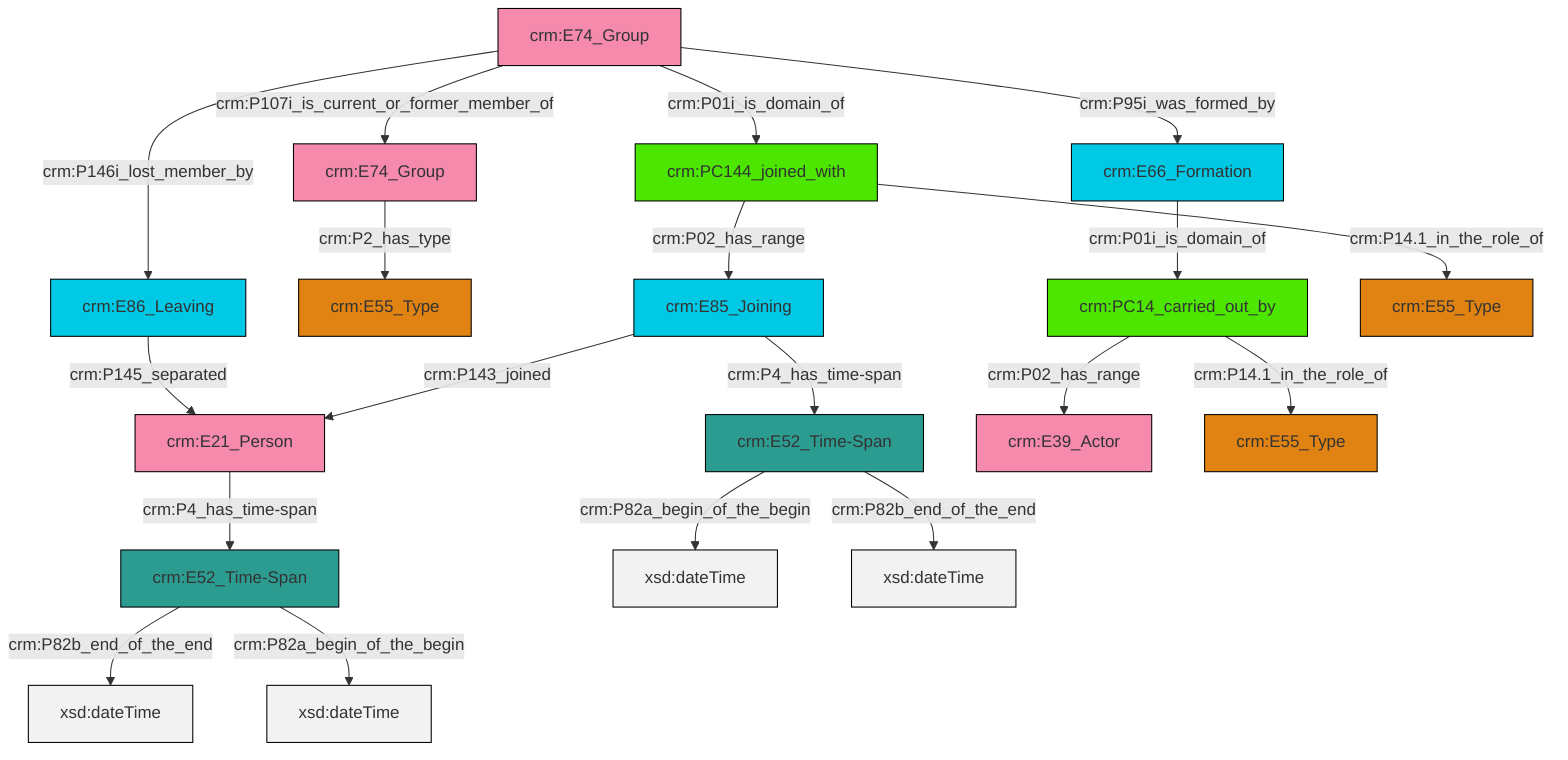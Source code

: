 graph TD
classDef Literal fill:#f2f2f2,stroke:#000000;
classDef CRM_Entity fill:#FFFFFF,stroke:#000000;
classDef Temporal_Entity fill:#00C9E6, stroke:#000000;
classDef Type fill:#E18312, stroke:#000000;
classDef Time-Span fill:#2C9C91, stroke:#000000;
classDef Appellation fill:#FFEB7F, stroke:#000000;
classDef Place fill:#008836, stroke:#000000;
classDef Persistent_Item fill:#B266B2, stroke:#000000;
classDef Conceptual_Object fill:#FFD700, stroke:#000000;
classDef Physical_Thing fill:#D2B48C, stroke:#000000;
classDef Actor fill:#f58aad, stroke:#000000;
classDef PC_Classes fill:#4ce600, stroke:#000000;
classDef Multi fill:#cccccc,stroke:#000000;

4["crm:E86_Leaving"]:::Temporal_Entity -->|crm:P145_separated| 5["crm:E21_Person"]:::Actor
6["crm:E52_Time-Span"]:::Time-Span -->|crm:P82a_begin_of_the_begin| 7[xsd:dateTime]:::Literal
10["crm:E74_Group"]:::Actor -->|crm:P2_has_type| 8["crm:E55_Type"]:::Type
11["crm:E85_Joining"]:::Temporal_Entity -->|crm:P143_joined| 5["crm:E21_Person"]:::Actor
14["crm:E66_Formation"]:::Temporal_Entity -->|crm:P01i_is_domain_of| 15["crm:PC14_carried_out_by"]:::PC_Classes
17["crm:E74_Group"]:::Actor -->|crm:P01i_is_domain_of| 0["crm:PC144_joined_with"]:::PC_Classes
15["crm:PC14_carried_out_by"]:::PC_Classes -->|crm:P02_has_range| 12["crm:E39_Actor"]:::Actor
17["crm:E74_Group"]:::Actor -->|crm:P146i_lost_member_by| 4["crm:E86_Leaving"]:::Temporal_Entity
11["crm:E85_Joining"]:::Temporal_Entity -->|crm:P4_has_time-span| 6["crm:E52_Time-Span"]:::Time-Span
17["crm:E74_Group"]:::Actor -->|crm:P107i_is_current_or_former_member_of| 10["crm:E74_Group"]:::Actor
2["crm:E52_Time-Span"]:::Time-Span -->|crm:P82b_end_of_the_end| 26[xsd:dateTime]:::Literal
2["crm:E52_Time-Span"]:::Time-Span -->|crm:P82a_begin_of_the_begin| 27[xsd:dateTime]:::Literal
15["crm:PC14_carried_out_by"]:::PC_Classes -->|crm:P14.1_in_the_role_of| 20["crm:E55_Type"]:::Type
17["crm:E74_Group"]:::Actor -->|crm:P95i_was_formed_by| 14["crm:E66_Formation"]:::Temporal_Entity
5["crm:E21_Person"]:::Actor -->|crm:P4_has_time-span| 2["crm:E52_Time-Span"]:::Time-Span
0["crm:PC144_joined_with"]:::PC_Classes -->|crm:P02_has_range| 11["crm:E85_Joining"]:::Temporal_Entity
0["crm:PC144_joined_with"]:::PC_Classes -->|crm:P14.1_in_the_role_of| 22["crm:E55_Type"]:::Type
6["crm:E52_Time-Span"]:::Time-Span -->|crm:P82b_end_of_the_end| 34[xsd:dateTime]:::Literal